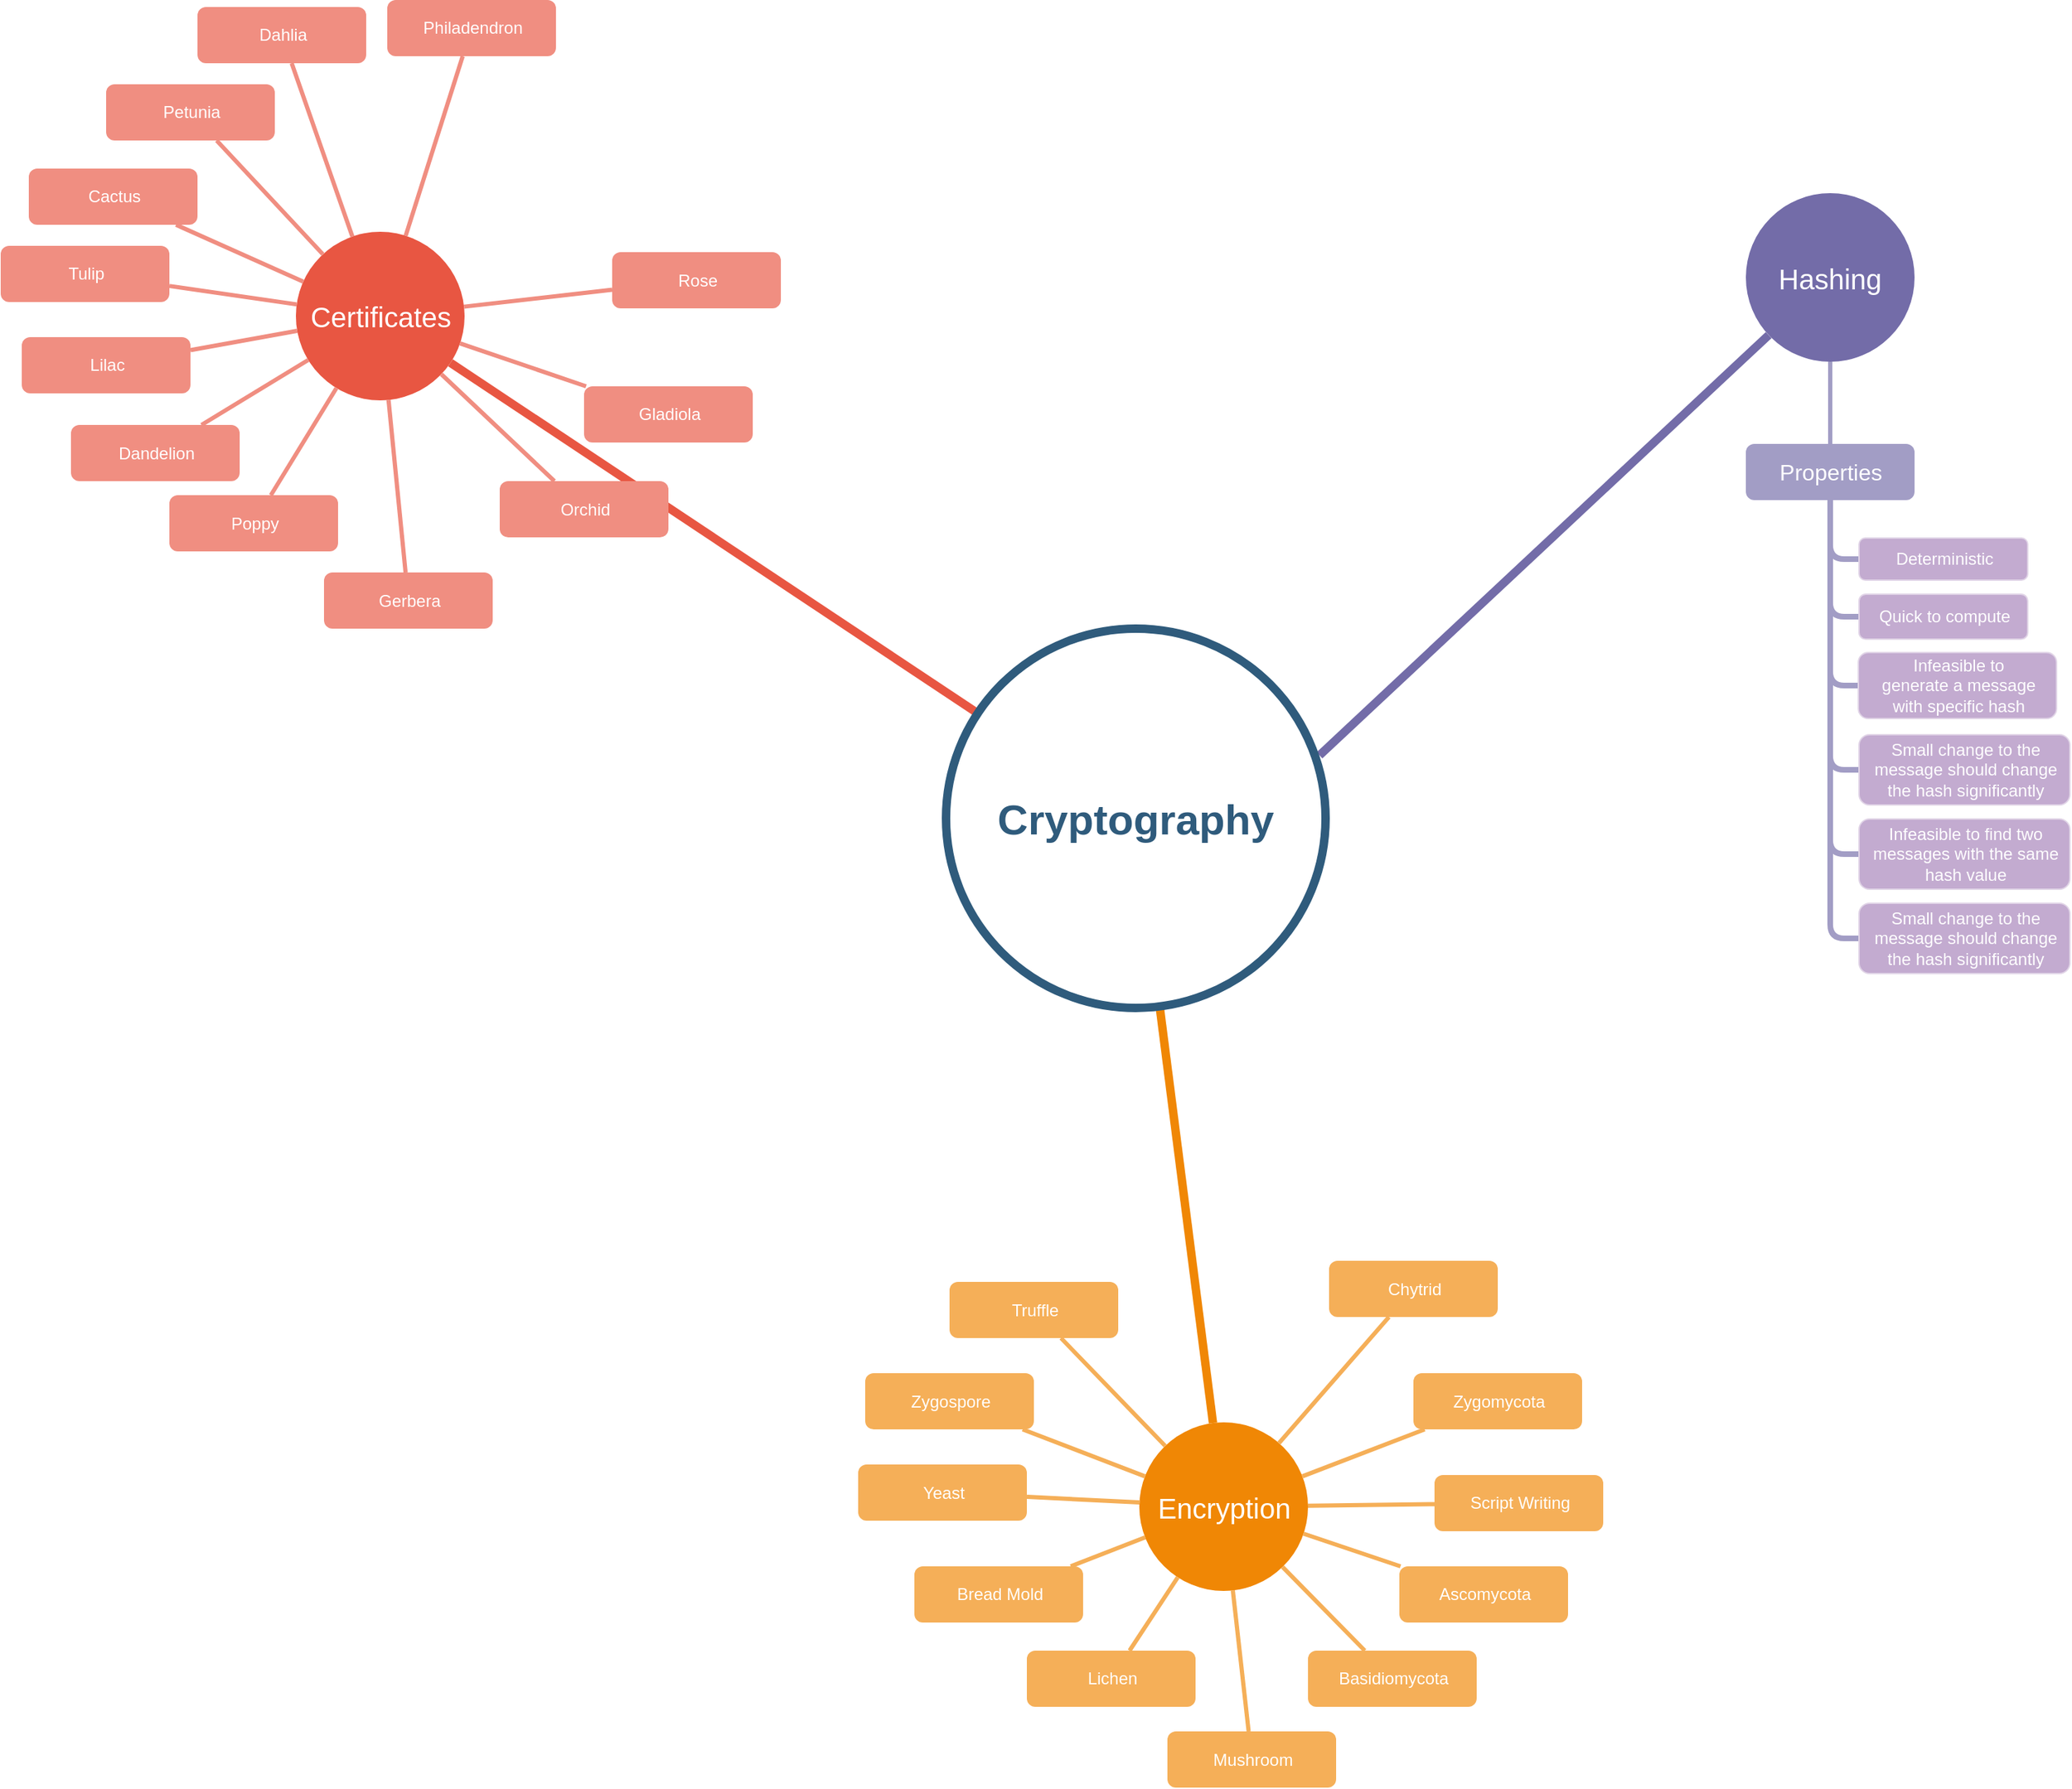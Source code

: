<mxfile version="10.8.0" type="device"><diagram id="6a731a19-8d31-9384-78a2-239565b7b9f0" name="Page-1"><mxGraphModel dx="1264" dy="1179" grid="1" gridSize="10" guides="1" tooltips="1" connect="1" arrows="1" fold="1" page="1" pageScale="1" pageWidth="1169" pageHeight="827" background="#ffffff" math="0" shadow="0"><root><mxCell id="0"/><mxCell id="1" parent="0"/><mxCell id="1354" value="Hashing&lt;br&gt;" style="ellipse;whiteSpace=wrap;html=1;shadow=0;fontFamily=Helvetica;fontSize=20;fontColor=#FFFFFF;align=center;strokeWidth=3;fillColor=#736ca8;strokeColor=none;" parent="1" vertex="1"><mxGeometry x="1530" y="366.5" width="120" height="120" as="geometry"/></mxCell><mxCell id="1355" value="Encryption" style="ellipse;whiteSpace=wrap;html=1;shadow=0;fontFamily=Helvetica;fontSize=20;fontColor=#FFFFFF;align=center;strokeWidth=3;fillColor=#F08705;strokeColor=none;" parent="1" vertex="1"><mxGeometry x="1098.5" y="1241.5" width="120" height="120" as="geometry"/></mxCell><mxCell id="1356" value="Certificates" style="ellipse;whiteSpace=wrap;html=1;shadow=0;fontFamily=Helvetica;fontSize=20;fontColor=#FFFFFF;align=center;strokeWidth=3;fillColor=#E85642;strokeColor=none;" parent="1" vertex="1"><mxGeometry x="498.5" y="394" width="120" height="120" as="geometry"/></mxCell><mxCell id="1364" style="endArrow=none;strokeWidth=6;strokeColor=#736ca8;html=1;exitX=0.984;exitY=0.334;exitDx=0;exitDy=0;exitPerimeter=0;" parent="1" source="1515" target="1354" edge="1"><mxGeometry relative="1" as="geometry"/></mxCell><mxCell id="1365" value="" style="edgeStyle=none;endArrow=none;strokeWidth=6;strokeColor=#F08705;html=1;" parent="1" source="1515" target="1355" edge="1"><mxGeometry x="181" y="226.5" width="100" height="100" as="geometry"><mxPoint x="181" y="326.5" as="sourcePoint"/><mxPoint x="281" y="226.5" as="targetPoint"/></mxGeometry></mxCell><mxCell id="1366" value="" style="edgeStyle=none;endArrow=none;strokeWidth=6;strokeColor=#E85642;html=1;" parent="1" source="1515" target="1356" edge="1"><mxGeometry x="181" y="226.5" width="100" height="100" as="geometry"><mxPoint x="181" y="326.5" as="sourcePoint"/><mxPoint x="281" y="226.5" as="targetPoint"/></mxGeometry></mxCell><mxCell id="r3gNG2TY_ylzcIJZihnU-1570" style="edgeStyle=orthogonalEdgeStyle;shape=filledEdge;jumpSize=2;orthogonalLoop=1;jettySize=auto;html=1;exitX=0.5;exitY=1;exitDx=0;exitDy=0;entryX=0;entryY=0.5;entryDx=0;entryDy=0;shadow=0;startFill=1;startSize=2;endArrow=none;endFill=1;endSize=2;strokeColor=#A29DC5;strokeWidth=4;fillColor=#A29DC5;" edge="1" parent="1" source="1458" target="r3gNG2TY_ylzcIJZihnU-1547"><mxGeometry relative="1" as="geometry"/></mxCell><mxCell id="r3gNG2TY_ylzcIJZihnU-1571" style="edgeStyle=orthogonalEdgeStyle;shape=filledEdge;jumpSize=2;orthogonalLoop=1;jettySize=auto;html=1;entryX=0;entryY=0.5;entryDx=0;entryDy=0;shadow=0;startFill=1;startSize=2;endArrow=none;endFill=1;endSize=2;strokeColor=#A29DC5;strokeWidth=4;fillColor=#A29DC5;" edge="1" parent="1" source="1458" target="r3gNG2TY_ylzcIJZihnU-1554"><mxGeometry relative="1" as="geometry"/></mxCell><mxCell id="r3gNG2TY_ylzcIJZihnU-1572" style="edgeStyle=orthogonalEdgeStyle;shape=filledEdge;jumpSize=2;orthogonalLoop=1;jettySize=auto;html=1;entryX=0;entryY=0.5;entryDx=0;entryDy=0;shadow=0;startFill=1;startSize=2;endArrow=none;endFill=1;endSize=2;strokeColor=#A29DC5;strokeWidth=4;fillColor=#A29DC5;" edge="1" parent="1" source="1458" target="r3gNG2TY_ylzcIJZihnU-1556"><mxGeometry relative="1" as="geometry"/></mxCell><mxCell id="r3gNG2TY_ylzcIJZihnU-1573" style="edgeStyle=orthogonalEdgeStyle;shape=filledEdge;jumpSize=2;orthogonalLoop=1;jettySize=auto;html=1;entryX=0;entryY=0.5;entryDx=0;entryDy=0;shadow=0;startFill=1;startSize=2;endArrow=none;endFill=1;endSize=2;strokeColor=#A29DC5;strokeWidth=4;fillColor=#A29DC5;" edge="1" parent="1" source="1458" target="r3gNG2TY_ylzcIJZihnU-1563"><mxGeometry relative="1" as="geometry"/></mxCell><mxCell id="r3gNG2TY_ylzcIJZihnU-1574" style="edgeStyle=orthogonalEdgeStyle;shape=filledEdge;jumpSize=2;orthogonalLoop=1;jettySize=auto;html=1;entryX=0;entryY=0.5;entryDx=0;entryDy=0;shadow=0;startFill=1;startSize=2;endArrow=none;endFill=1;endSize=2;strokeColor=#A29DC5;strokeWidth=4;fillColor=#A29DC5;" edge="1" parent="1" source="1458" target="r3gNG2TY_ylzcIJZihnU-1565"><mxGeometry relative="1" as="geometry"/></mxCell><mxCell id="r3gNG2TY_ylzcIJZihnU-1575" style="edgeStyle=orthogonalEdgeStyle;shape=filledEdge;jumpSize=2;orthogonalLoop=1;jettySize=auto;html=1;entryX=0;entryY=0.5;entryDx=0;entryDy=0;shadow=0;startFill=1;startSize=2;endArrow=none;endFill=1;endSize=2;strokeColor=#A29DC5;strokeWidth=4;fillColor=#A29DC5;" edge="1" parent="1" source="1458" target="r3gNG2TY_ylzcIJZihnU-1568"><mxGeometry relative="1" as="geometry"/></mxCell><mxCell id="1458" value="&lt;font style=&quot;font-size: 16px&quot;&gt;Properties&lt;/font&gt;&lt;br&gt;" style="rounded=1;fillColor=#a29dc5;strokeColor=none;strokeWidth=3;shadow=0;html=1;fontColor=#FFFFFF;" parent="1" vertex="1"><mxGeometry x="1530" y="545" width="120" height="40" as="geometry"/></mxCell><mxCell id="r3gNG2TY_ylzcIJZihnU-1547" value="Deterministic&lt;br&gt;" style="rounded=1;fillColor=#C3ABD0;strokeColor=#E1D5E7;strokeWidth=1;shadow=0;html=1;fontColor=#FFFFFF;" vertex="1" parent="1"><mxGeometry x="1610.5" y="612" width="120" height="30" as="geometry"/></mxCell><mxCell id="r3gNG2TY_ylzcIJZihnU-1554" value="Quick to compute&lt;br&gt;" style="rounded=1;fillColor=#C3ABD0;strokeColor=#E1D5E7;strokeWidth=1;shadow=0;html=1;fontColor=#FFFFFF;" vertex="1" parent="1"><mxGeometry x="1610.5" y="652" width="120" height="32" as="geometry"/></mxCell><mxCell id="r3gNG2TY_ylzcIJZihnU-1556" value="Infeasible to&lt;br&gt;generate a message&lt;br&gt;with specific hash&lt;br&gt;" style="rounded=1;fillColor=#C3ABD0;strokeColor=#E1D5E7;strokeWidth=1;shadow=0;html=1;fontColor=#FFFFFF;" vertex="1" parent="1"><mxGeometry x="1610" y="693.5" width="141" height="47" as="geometry"/></mxCell><mxCell id="r3gNG2TY_ylzcIJZihnU-1563" value="Small change to the&lt;br&gt;message should change&lt;br&gt;the hash significantly&lt;br&gt;" style="rounded=1;fillColor=#C3ABD0;strokeColor=#E1D5E7;strokeWidth=1;shadow=0;html=1;fontColor=#FFFFFF;" vertex="1" parent="1"><mxGeometry x="1610.5" y="752" width="150" height="50" as="geometry"/></mxCell><mxCell id="r3gNG2TY_ylzcIJZihnU-1568" value="Small change to the&lt;br&gt;message should change&lt;br&gt;the hash significantly&lt;br&gt;" style="rounded=1;fillColor=#C3ABD0;strokeColor=#E1D5E7;strokeWidth=1;shadow=0;html=1;fontColor=#FFFFFF;" vertex="1" parent="1"><mxGeometry x="1610.5" y="872" width="150" height="50" as="geometry"/></mxCell><mxCell id="r3gNG2TY_ylzcIJZihnU-1565" value="Infeasible to find two&lt;br&gt;messages with the same&lt;br&gt;hash value&lt;br&gt;" style="rounded=1;fillColor=#C3ABD0;strokeColor=#E1D5E7;strokeWidth=1;shadow=0;html=1;fontColor=#FFFFFF;" vertex="1" parent="1"><mxGeometry x="1610.5" y="812" width="150" height="50" as="geometry"/></mxCell><mxCell id="1465" value="" style="edgeStyle=none;endArrow=none;strokeWidth=3;strokeColor=#A29DC5;html=1;" parent="1" source="1354" target="1458" edge="1"><mxGeometry x="70" y="-908.5" width="100" height="100" as="geometry"><mxPoint x="70" y="-808.5" as="sourcePoint"/><mxPoint x="170" y="-908.5" as="targetPoint"/></mxGeometry></mxCell><mxCell id="1468" value="Zygomycota" style="rounded=1;fillColor=#f5af58;strokeColor=none;strokeWidth=3;shadow=0;html=1;fontColor=#FFFFFF;" parent="1" vertex="1"><mxGeometry x="1293.5" y="1206.5" width="120" height="40" as="geometry"/></mxCell><mxCell id="1469" value="Script Writing" style="rounded=1;fillColor=#f5af58;strokeColor=none;strokeWidth=3;shadow=0;html=1;fontColor=#FFFFFF;" parent="1" vertex="1"><mxGeometry x="1308.5" y="1279" width="120" height="40" as="geometry"/></mxCell><mxCell id="1470" value="Ascomycota" style="rounded=1;fillColor=#f5af58;strokeColor=none;strokeWidth=3;shadow=0;html=1;fontColor=#FFFFFF;" parent="1" vertex="1"><mxGeometry x="1283.5" y="1344" width="120" height="40" as="geometry"/></mxCell><mxCell id="1471" value="Basidiomycota" style="rounded=1;fillColor=#f5af58;strokeColor=none;strokeWidth=3;shadow=0;html=1;fontColor=#FFFFFF;" parent="1" vertex="1"><mxGeometry x="1218.5" y="1404" width="120" height="40" as="geometry"/></mxCell><mxCell id="1472" value="Mushroom" style="rounded=1;fillColor=#f5af58;strokeColor=none;strokeWidth=3;shadow=0;html=1;fontColor=#FFFFFF;" parent="1" vertex="1"><mxGeometry x="1118.5" y="1461.5" width="120" height="40" as="geometry"/></mxCell><mxCell id="1473" value="Lichen" style="rounded=1;fillColor=#f5af58;strokeColor=none;strokeWidth=3;shadow=0;html=1;fontColor=#FFFFFF;" parent="1" vertex="1"><mxGeometry x="1018.5" y="1404" width="120" height="40" as="geometry"/></mxCell><mxCell id="1474" value="Bread Mold" style="rounded=1;fillColor=#f5af58;strokeColor=none;strokeWidth=3;shadow=0;html=1;fontColor=#FFFFFF;" parent="1" vertex="1"><mxGeometry x="938.5" y="1344" width="120" height="40" as="geometry"/></mxCell><mxCell id="1475" value="Yeast" style="rounded=1;fillColor=#f5af58;strokeColor=none;strokeWidth=3;shadow=0;html=1;fontColor=#FFFFFF;" parent="1" vertex="1"><mxGeometry x="898.5" y="1271.5" width="120" height="40" as="geometry"/></mxCell><mxCell id="1476" value="Zygospore" style="rounded=1;fillColor=#f5af58;strokeColor=none;strokeWidth=3;shadow=0;html=1;fontColor=#FFFFFF;" parent="1" vertex="1"><mxGeometry x="903.5" y="1206.5" width="120" height="40" as="geometry"/></mxCell><mxCell id="1477" value="Truffle" style="rounded=1;fillColor=#f5af58;strokeColor=none;strokeWidth=3;shadow=0;html=1;fontColor=#FFFFFF;" parent="1" vertex="1"><mxGeometry x="963.5" y="1141.5" width="120" height="40" as="geometry"/></mxCell><mxCell id="1478" value="Chytrid" style="rounded=1;fillColor=#f5af58;strokeColor=none;strokeWidth=3;shadow=0;html=1;fontColor=#FFFFFF;" parent="1" vertex="1"><mxGeometry x="1233.5" y="1126.5" width="120" height="40" as="geometry"/></mxCell><mxCell id="1479" value="" style="edgeStyle=none;endArrow=none;strokeWidth=3;strokeColor=#F5AF58;html=1;" parent="1" source="1355" target="1478" edge="1"><mxGeometry x="178.5" y="-28.5" width="100" height="100" as="geometry"><mxPoint x="178.5" y="71.5" as="sourcePoint"/><mxPoint x="278.5" y="-28.5" as="targetPoint"/></mxGeometry></mxCell><mxCell id="1480" value="" style="edgeStyle=none;endArrow=none;strokeWidth=3;strokeColor=#F5AF58;html=1;" parent="1" source="1355" target="1468" edge="1"><mxGeometry x="178.5" y="-28.5" width="100" height="100" as="geometry"><mxPoint x="178.5" y="71.5" as="sourcePoint"/><mxPoint x="278.5" y="-28.5" as="targetPoint"/></mxGeometry></mxCell><mxCell id="1481" value="" style="edgeStyle=none;endArrow=none;strokeWidth=3;strokeColor=#F5AF58;html=1;" parent="1" source="1355" target="1469" edge="1"><mxGeometry x="178.5" y="-28.5" width="100" height="100" as="geometry"><mxPoint x="178.5" y="71.5" as="sourcePoint"/><mxPoint x="278.5" y="-28.5" as="targetPoint"/></mxGeometry></mxCell><mxCell id="1482" value="" style="edgeStyle=none;endArrow=none;strokeWidth=3;strokeColor=#F5AF58;html=1;" parent="1" source="1355" target="1470" edge="1"><mxGeometry x="178.5" y="-28.5" width="100" height="100" as="geometry"><mxPoint x="178.5" y="71.5" as="sourcePoint"/><mxPoint x="278.5" y="-28.5" as="targetPoint"/></mxGeometry></mxCell><mxCell id="1483" value="" style="edgeStyle=none;endArrow=none;strokeWidth=3;strokeColor=#F5AF58;html=1;" parent="1" source="1355" target="1471" edge="1"><mxGeometry x="178.5" y="-28.5" width="100" height="100" as="geometry"><mxPoint x="178.5" y="71.5" as="sourcePoint"/><mxPoint x="278.5" y="-28.5" as="targetPoint"/></mxGeometry></mxCell><mxCell id="1484" value="" style="edgeStyle=none;endArrow=none;strokeWidth=3;strokeColor=#F5AF58;html=1;" parent="1" source="1355" target="1472" edge="1"><mxGeometry x="178.5" y="-28.5" width="100" height="100" as="geometry"><mxPoint x="178.5" y="71.5" as="sourcePoint"/><mxPoint x="278.5" y="-28.5" as="targetPoint"/></mxGeometry></mxCell><mxCell id="1485" value="" style="edgeStyle=none;endArrow=none;strokeWidth=3;strokeColor=#F5AF58;html=1;" parent="1" source="1355" target="1473" edge="1"><mxGeometry x="178.5" y="-28.5" width="100" height="100" as="geometry"><mxPoint x="178.5" y="71.5" as="sourcePoint"/><mxPoint x="278.5" y="-28.5" as="targetPoint"/></mxGeometry></mxCell><mxCell id="1486" value="" style="edgeStyle=none;endArrow=none;strokeWidth=3;strokeColor=#F5AF58;html=1;" parent="1" source="1355" target="1474" edge="1"><mxGeometry x="178.5" y="-28.5" width="100" height="100" as="geometry"><mxPoint x="178.5" y="71.5" as="sourcePoint"/><mxPoint x="278.5" y="-28.5" as="targetPoint"/></mxGeometry></mxCell><mxCell id="1487" value="" style="edgeStyle=none;endArrow=none;strokeWidth=3;strokeColor=#F5AF58;html=1;" parent="1" source="1355" target="1475" edge="1"><mxGeometry x="178.5" y="-28.5" width="100" height="100" as="geometry"><mxPoint x="178.5" y="71.5" as="sourcePoint"/><mxPoint x="278.5" y="-28.5" as="targetPoint"/></mxGeometry></mxCell><mxCell id="1488" value="" style="edgeStyle=none;endArrow=none;strokeWidth=3;strokeColor=#F5AF58;html=1;" parent="1" source="1355" target="1476" edge="1"><mxGeometry x="178.5" y="-28.5" width="100" height="100" as="geometry"><mxPoint x="178.5" y="71.5" as="sourcePoint"/><mxPoint x="278.5" y="-28.5" as="targetPoint"/></mxGeometry></mxCell><mxCell id="1489" value="" style="edgeStyle=none;endArrow=none;strokeWidth=3;strokeColor=#F5AF58;html=1;" parent="1" source="1355" target="1477" edge="1"><mxGeometry x="178.5" y="-28.5" width="100" height="100" as="geometry"><mxPoint x="178.5" y="71.5" as="sourcePoint"/><mxPoint x="278.5" y="-28.5" as="targetPoint"/></mxGeometry></mxCell><mxCell id="1490" value="Philadendron" style="rounded=1;fillColor=#f08e81;strokeColor=none;strokeWidth=3;shadow=0;html=1;fontColor=#FFFFFF;" parent="1" vertex="1"><mxGeometry x="563.5" y="229" width="120" height="40" as="geometry"/></mxCell><mxCell id="1491" value="Dahlia" style="rounded=1;fillColor=#f08e81;strokeColor=none;strokeWidth=3;shadow=0;html=1;fontColor=#FFFFFF;" parent="1" vertex="1"><mxGeometry x="428.5" y="234" width="120" height="40" as="geometry"/></mxCell><mxCell id="1492" value="Petunia" style="rounded=1;fillColor=#f08e81;strokeColor=none;strokeWidth=3;shadow=0;html=1;fontColor=#FFFFFF;" parent="1" vertex="1"><mxGeometry x="363.5" y="289" width="120" height="40" as="geometry"/></mxCell><mxCell id="1493" value="Cactus" style="rounded=1;fillColor=#f08e81;strokeColor=none;strokeWidth=3;shadow=0;html=1;fontColor=#FFFFFF;" parent="1" vertex="1"><mxGeometry x="308.5" y="349" width="120" height="40" as="geometry"/></mxCell><mxCell id="1494" value="Tulip" style="rounded=1;fillColor=#f08e81;strokeColor=none;strokeWidth=3;shadow=0;html=1;fontColor=#FFFFFF;" parent="1" vertex="1"><mxGeometry x="288.5" y="404" width="120" height="40" as="geometry"/></mxCell><mxCell id="1495" value="Lilac" style="rounded=1;fillColor=#f08e81;strokeColor=none;strokeWidth=3;shadow=0;html=1;fontColor=#FFFFFF;" parent="1" vertex="1"><mxGeometry x="303.5" y="469" width="120" height="40" as="geometry"/></mxCell><mxCell id="1496" value="Dandelion" style="rounded=1;fillColor=#f08e81;strokeColor=none;strokeWidth=3;shadow=0;html=1;fontColor=#FFFFFF;" parent="1" vertex="1"><mxGeometry x="338.5" y="531.5" width="120" height="40" as="geometry"/></mxCell><mxCell id="1497" value="Poppy" style="rounded=1;fillColor=#f08e81;strokeColor=none;strokeWidth=3;shadow=0;html=1;fontColor=#FFFFFF;" parent="1" vertex="1"><mxGeometry x="408.5" y="581.5" width="120" height="40" as="geometry"/></mxCell><mxCell id="1498" value="Gerbera" style="rounded=1;fillColor=#f08e81;strokeColor=none;strokeWidth=3;shadow=0;html=1;fontColor=#FFFFFF;" parent="1" vertex="1"><mxGeometry x="518.5" y="636.5" width="120" height="40" as="geometry"/></mxCell><mxCell id="1499" value="Orchid" style="rounded=1;fillColor=#f08e81;strokeColor=none;strokeWidth=3;shadow=0;html=1;fontColor=#FFFFFF;" parent="1" vertex="1"><mxGeometry x="643.5" y="571.5" width="120" height="40" as="geometry"/></mxCell><mxCell id="1500" value="Gladiola" style="rounded=1;fillColor=#f08e81;strokeColor=none;strokeWidth=3;shadow=0;html=1;fontColor=#FFFFFF;" parent="1" vertex="1"><mxGeometry x="703.5" y="504" width="120" height="40" as="geometry"/></mxCell><mxCell id="1501" value="Rose" style="rounded=1;fillColor=#f08e81;strokeColor=none;strokeWidth=3;shadow=0;html=1;fontColor=#FFFFFF;" parent="1" vertex="1"><mxGeometry x="723.5" y="408.5" width="120" height="40" as="geometry"/></mxCell><mxCell id="1502" value="" style="edgeStyle=none;endArrow=none;strokeWidth=3;strokeColor=#F08E81;html=1;" parent="1" source="1356" target="1501" edge="1"><mxGeometry x="128.5" y="-726" width="100" height="100" as="geometry"><mxPoint x="128.5" y="-626" as="sourcePoint"/><mxPoint x="228.5" y="-726" as="targetPoint"/></mxGeometry></mxCell><mxCell id="1503" value="" style="edgeStyle=none;endArrow=none;strokeWidth=3;strokeColor=#F08E81;html=1;" parent="1" source="1356" target="1490" edge="1"><mxGeometry x="128.5" y="-726" width="100" height="100" as="geometry"><mxPoint x="128.5" y="-626" as="sourcePoint"/><mxPoint x="228.5" y="-726" as="targetPoint"/></mxGeometry></mxCell><mxCell id="1504" value="" style="edgeStyle=none;endArrow=none;strokeWidth=3;strokeColor=#F08E81;html=1;" parent="1" source="1356" target="1491" edge="1"><mxGeometry x="128.5" y="-726" width="100" height="100" as="geometry"><mxPoint x="128.5" y="-626" as="sourcePoint"/><mxPoint x="228.5" y="-726" as="targetPoint"/></mxGeometry></mxCell><mxCell id="1505" value="" style="edgeStyle=none;endArrow=none;strokeWidth=3;strokeColor=#F08E81;html=1;" parent="1" source="1356" target="1492" edge="1"><mxGeometry x="128.5" y="-726" width="100" height="100" as="geometry"><mxPoint x="128.5" y="-626" as="sourcePoint"/><mxPoint x="228.5" y="-726" as="targetPoint"/></mxGeometry></mxCell><mxCell id="1506" value="" style="edgeStyle=none;endArrow=none;strokeWidth=3;strokeColor=#F08E81;html=1;" parent="1" source="1356" target="1493" edge="1"><mxGeometry x="128.5" y="-726" width="100" height="100" as="geometry"><mxPoint x="128.5" y="-626" as="sourcePoint"/><mxPoint x="228.5" y="-726" as="targetPoint"/></mxGeometry></mxCell><mxCell id="1507" value="" style="edgeStyle=none;endArrow=none;strokeWidth=3;strokeColor=#F08E81;html=1;" parent="1" source="1356" target="1494" edge="1"><mxGeometry x="128.5" y="-726" width="100" height="100" as="geometry"><mxPoint x="128.5" y="-626" as="sourcePoint"/><mxPoint x="228.5" y="-726" as="targetPoint"/></mxGeometry></mxCell><mxCell id="1508" value="" style="edgeStyle=none;endArrow=none;strokeWidth=3;strokeColor=#F08E81;html=1;" parent="1" source="1356" target="1495" edge="1"><mxGeometry x="128.5" y="-726" width="100" height="100" as="geometry"><mxPoint x="128.5" y="-626" as="sourcePoint"/><mxPoint x="228.5" y="-726" as="targetPoint"/></mxGeometry></mxCell><mxCell id="1509" value="" style="edgeStyle=none;endArrow=none;strokeWidth=3;strokeColor=#F08E81;html=1;" parent="1" source="1356" target="1496" edge="1"><mxGeometry x="128.5" y="-726" width="100" height="100" as="geometry"><mxPoint x="128.5" y="-626" as="sourcePoint"/><mxPoint x="228.5" y="-726" as="targetPoint"/></mxGeometry></mxCell><mxCell id="1510" value="" style="edgeStyle=none;endArrow=none;strokeWidth=3;strokeColor=#F08E81;html=1;" parent="1" source="1356" target="1497" edge="1"><mxGeometry x="128.5" y="-726" width="100" height="100" as="geometry"><mxPoint x="128.5" y="-626" as="sourcePoint"/><mxPoint x="228.5" y="-726" as="targetPoint"/></mxGeometry></mxCell><mxCell id="1511" value="" style="edgeStyle=none;endArrow=none;strokeWidth=3;strokeColor=#F08E81;html=1;" parent="1" source="1356" target="1498" edge="1"><mxGeometry x="128.5" y="-726" width="100" height="100" as="geometry"><mxPoint x="128.5" y="-626" as="sourcePoint"/><mxPoint x="228.5" y="-726" as="targetPoint"/></mxGeometry></mxCell><mxCell id="1512" value="" style="edgeStyle=none;endArrow=none;strokeWidth=3;strokeColor=#F08E81;html=1;" parent="1" source="1356" target="1499" edge="1"><mxGeometry x="128.5" y="-726" width="100" height="100" as="geometry"><mxPoint x="128.5" y="-626" as="sourcePoint"/><mxPoint x="228.5" y="-726" as="targetPoint"/></mxGeometry></mxCell><mxCell id="1513" value="" style="edgeStyle=none;endArrow=none;strokeWidth=3;strokeColor=#F08E81;html=1;" parent="1" source="1356" target="1500" edge="1"><mxGeometry x="128.5" y="-726" width="100" height="100" as="geometry"><mxPoint x="128.5" y="-626" as="sourcePoint"/><mxPoint x="228.5" y="-726" as="targetPoint"/></mxGeometry></mxCell><mxCell id="1515" value="Cryptography" style="ellipse;whiteSpace=wrap;html=1;shadow=0;fontFamily=Helvetica;fontSize=30;fontColor=#2F5B7C;align=center;strokeColor=#2F5B7C;strokeWidth=6;fillColor=#FFFFFF;fontStyle=1;gradientColor=none;" parent="1" vertex="1"><mxGeometry x="961" y="676.5" width="270" height="270" as="geometry"/></mxCell></root></mxGraphModel></diagram></mxfile>